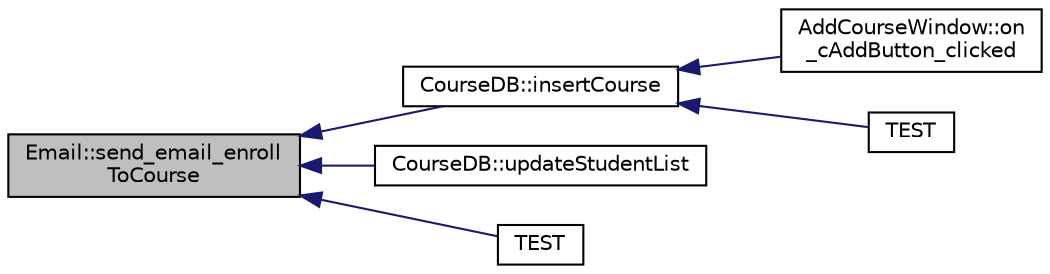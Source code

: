 digraph "Email::send_email_enrollToCourse"
{
  edge [fontname="Helvetica",fontsize="10",labelfontname="Helvetica",labelfontsize="10"];
  node [fontname="Helvetica",fontsize="10",shape=record];
  rankdir="LR";
  Node1 [label="Email::send_email_enroll\lToCourse",height=0.2,width=0.4,color="black", fillcolor="grey75", style="filled", fontcolor="black"];
  Node1 -> Node2 [dir="back",color="midnightblue",fontsize="10",style="solid",fontname="Helvetica"];
  Node2 [label="CourseDB::insertCourse",height=0.2,width=0.4,color="black", fillcolor="white", style="filled",URL="$class_course_d_b.html#a4b7e78db87d134769f842ab51aa3f0b4",tooltip="Insert a new course in the database with a list of names, dates and student IDs (SIDString), update the student list and send a confirmation email. "];
  Node2 -> Node3 [dir="back",color="midnightblue",fontsize="10",style="solid",fontname="Helvetica"];
  Node3 [label="AddCourseWindow::on\l_cAddButton_clicked",height=0.2,width=0.4,color="black", fillcolor="white", style="filled",URL="$class_add_course_window.html#a6352af0f6a82eb9b773cdf5c535bbcc5",tooltip="Validate all fields and add course to database. "];
  Node2 -> Node4 [dir="back",color="midnightblue",fontsize="10",style="solid",fontname="Helvetica"];
  Node4 [label="TEST",height=0.2,width=0.4,color="black", fillcolor="white", style="filled",URL="$test_course_d_b_8h.html#a35b7740d4da26be157134580b3785b20"];
  Node1 -> Node5 [dir="back",color="midnightblue",fontsize="10",style="solid",fontname="Helvetica"];
  Node5 [label="CourseDB::updateStudentList",height=0.2,width=0.4,color="black", fillcolor="white", style="filled",URL="$class_course_d_b.html#a0a71cd964ea94d514a465b11cb65c437",tooltip="Update course student list, students receive confirmation email. "];
  Node1 -> Node6 [dir="back",color="midnightblue",fontsize="10",style="solid",fontname="Helvetica"];
  Node6 [label="TEST",height=0.2,width=0.4,color="black", fillcolor="white", style="filled",URL="$test_email_8h.html#a99f3337d713cbe5223912641dd647709"];
}
